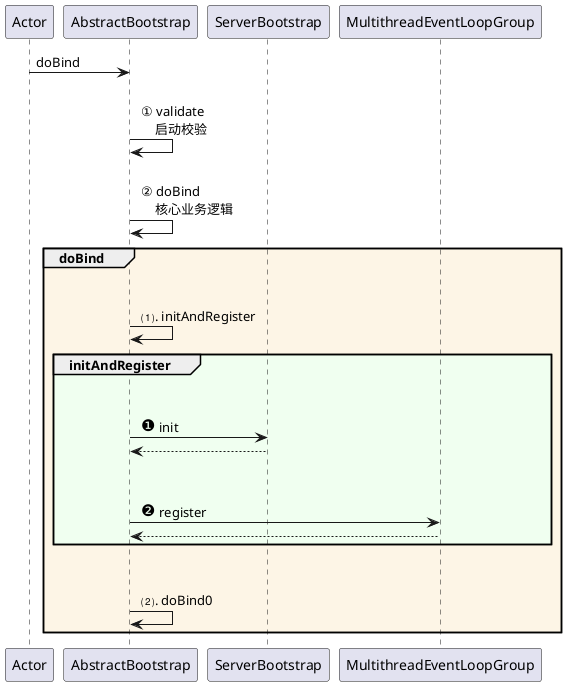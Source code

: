 @startuml

Actor -> AbstractBootstrap: doBind

AbstractBootstrap -> AbstractBootstrap: \n ① validate \n     启动校验

AbstractBootstrap -> AbstractBootstrap: \n ② doBind \n     核心业务逻辑

    group #FDF5E6 doBind
        AbstractBootstrap -> AbstractBootstrap: \n\n ⑴. initAndRegister

            group #F0FFF0 initAndRegister

            AbstractBootstrap -> ServerBootstrap: \n\n <size:16>❶</size> init
            ServerBootstrap --> AbstractBootstrap

            AbstractBootstrap -> MultithreadEventLoopGroup: \n\n <size:16>❷</size> register
            MultithreadEventLoopGroup --> AbstractBootstrap

            end

        AbstractBootstrap -> AbstractBootstrap: \n\n ⑵. doBind0

    end

@enduml